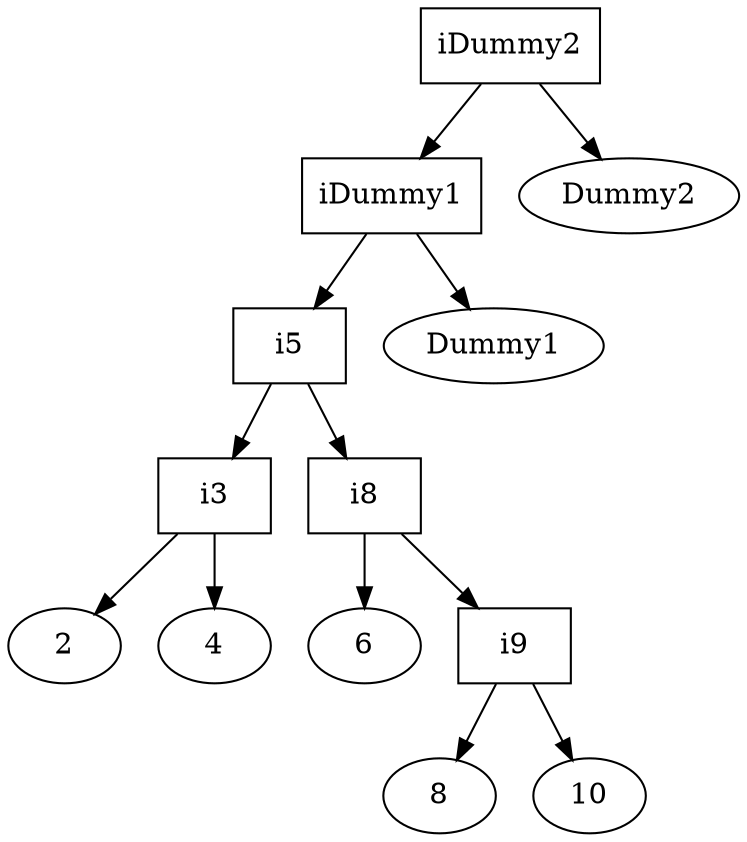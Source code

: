 digraph BST {
iDummy2 [shape=box];
iDummy2 -> iDummy1;
iDummy2 -> Dummy2;
iDummy1 [shape=box];
iDummy1 -> i5;
iDummy1 -> Dummy1;
i5 [shape=box];
i5 -> i3;
i5 -> i8;
i3 [shape=box];
i3 -> 2;
i3 -> 4;
i8 [shape=box];
i8 -> 6;
i8 -> i9;
i9 [shape=box];
i9 -> 8;
i9 -> 10;
}
